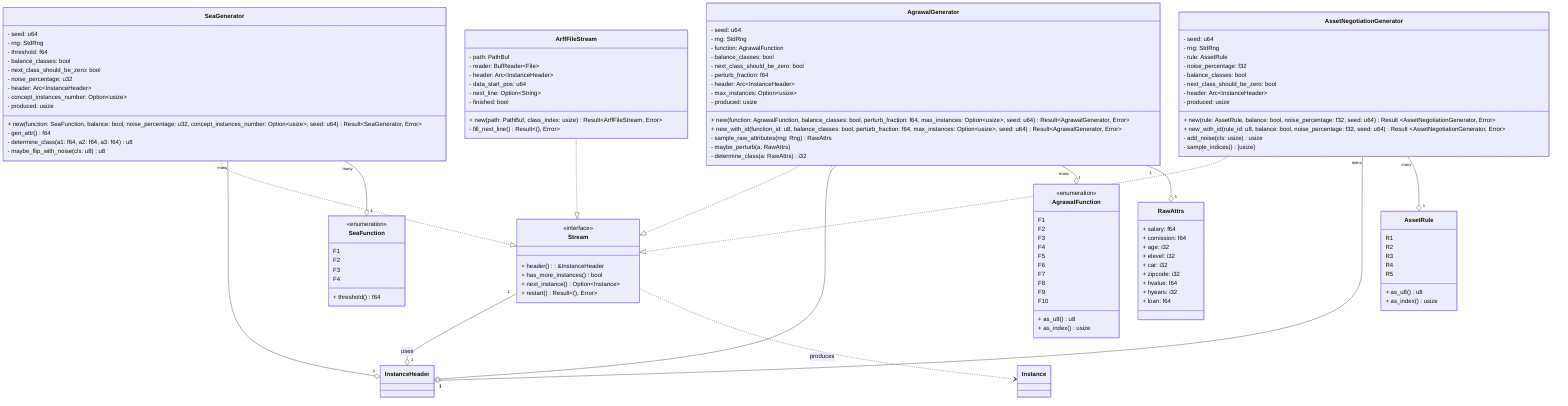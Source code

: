 classDiagram

  class Stream {
    <<interface>>
    + header(): &InstanceHeader
    + has_more_instances() bool
    + next_instance() Option~Instance~
    + restart() Result~&#40&#41, Error~
  }
  Stream "1" --o "1" InstanceHeader : uses
  Stream ..> Instance : produces

  class ArffFileStream {
    - path: PathBuf
    - reader: BufReader~File~
    - header: Arc~InstanceHeader~
    - data_start_pos: u64
    - next_line: Option~String~
    - finished: bool
    + new(path: PathBuf, class_index: usize) Result~ArffFileStream, Error~
    - fill_next_line() Result~&#40&#41, Error~
  }
  ArffFileStream ..|> Stream

  class SeaFunction {
    <<enumeration>>
    F1
    F2
    F3
    F4

    + threshold() f64
  }

  class SeaGenerator {
    - seed: u64
    - rng: StdRng
    - threshold: f64
    - balance_classes: bool
    - next_class_should_be_zero: bool
    - noise_percentage: u32
    - header: Arc~InstanceHeader~
    - concept_instances_number: Option~usize~
    - produced: usize

    + new(function: SeaFunction, balance: bool, noise_percentage: u32, concept_instances_number: Option~usize~, seed: u64) Result~SeaGenerator, Error~
    - gen_attr() f64
    - determine_class(a1: f64, a2: f64, a3: f64) u8
    - maybe_flip_with_noise(cls: u8) u8
  }
  SeaGenerator ..|> Stream
  SeaGenerator "many" --o "1" InstanceHeader
  SeaGenerator "many" --o "1" SeaFunction

  class AgrawalFunction {
      <<enumeration>>
      F1
      F2
      F3
      F4
      F5
      F6
      F7
      F8
      F9
      F10
      + as_u8() u8
      + as_index() usize
  }

  class RawAttrs {
    + salary: f64
    + comission: f64
    + age: i32
    + elevel: i32
    + car: i32
    + zipcode: i32
    + hvalue: f64
    + hyears: i32
    + loan: f64
  }

  class AgrawalGenerator {
    - seed: u64
    - rng: StdRng
    - function: AgrawalFunction
    - balance_classes: bool
    - next_class_should_be_zero: bool
    - perturb_fraction: f64
    - header: Arc~InstanceHeader~
    - max_instances: Option~usize~
    - produced: usize

    + new(function: AgrawalFunction, balance_classes: bool, perturb_fraction: f64, max_instances: Option~usize~, seed: u64) Result~AgrawalGenerator, Error~
    + new_with_id(function_id: u8, balance_classes: bool, perturb_fraction: f64, max_instances: Option~usize~, seed: u64) Result~AgrawalGenerator, Error~
    - sample_raw_attributes(rng: Rng) RawAttrs
    - maybe_perturb(a: RawAttrs)
    - determine_class(a: RawAttrs) i32
  }
  AgrawalGenerator ..|> Stream
  AgrawalGenerator "many" --o "1" InstanceHeader
  AgrawalGenerator "many" --o "1" AgrawalFunction
  AgrawalGenerator "1" --o "1" RawAttrs

  class AssetRule {
    R1
    R2
    R3
    R4
    R5
    + as_u8() u8
    + as_index() usize
  }

  class AssetNegotiationGenerator {
    - seed: u64
    - rng: StdRng
    - rule: AssetRule
    - noise_percentage: f32
    - balance_classes: bool
    - next_class_should_be_zero: bool
    - header: Arc~InstanceHeader~
    - produced: usize

    + new(rule: AssetRule, balance: bool, noise_percentage: f32, seed: u64) Result ~AssetNegotiationGenerator, Error~
    + new_with_id(rule_id: u8, balance: bool, noise_percentage: f32, seed: u64) Result ~AssetNegotiationGenerator, Error~
    - add_noise(cls: usize) usize
    - sample_indices() [usize]
  }
  AssetNegotiationGenerator ..|> Stream
  AssetNegotiationGenerator "many" --o "1" InstanceHeader
  AssetNegotiationGenerator "many" --o "1" AssetRule
